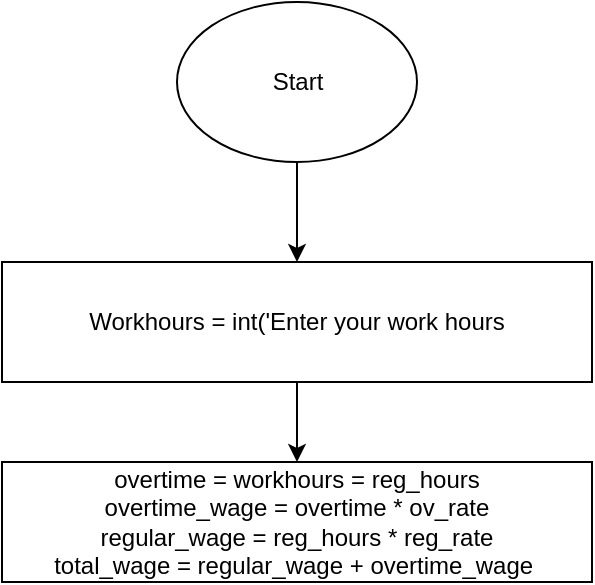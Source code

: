 <mxfile>
    <diagram id="-Yu0mwiVNblJSB_4hLcc" name="Page-1">
        <mxGraphModel dx="746" dy="355" grid="1" gridSize="10" guides="1" tooltips="1" connect="1" arrows="1" fold="1" page="1" pageScale="1" pageWidth="850" pageHeight="1100" math="0" shadow="0">
            <root>
                <mxCell id="0"/>
                <mxCell id="1" parent="0"/>
                <mxCell id="8" style="edgeStyle=none;html=1;" edge="1" parent="1" source="2" target="6">
                    <mxGeometry relative="1" as="geometry"/>
                </mxCell>
                <mxCell id="2" value="Workhours = int('Enter your work hours" style="rounded=0;whiteSpace=wrap;html=1;" vertex="1" parent="1">
                    <mxGeometry x="278" y="170" width="295" height="60" as="geometry"/>
                </mxCell>
                <mxCell id="4" style="edgeStyle=none;html=1;" edge="1" parent="1" source="3" target="2">
                    <mxGeometry relative="1" as="geometry"/>
                </mxCell>
                <mxCell id="3" value="Start" style="ellipse;whiteSpace=wrap;html=1;align=center;" vertex="1" parent="1">
                    <mxGeometry x="365.5" y="40" width="120" height="80" as="geometry"/>
                </mxCell>
                <mxCell id="6" value="overtime = workhours = reg_hours&lt;br&gt;overtime_wage = overtime * ov_rate&lt;br&gt;regular_wage = reg_hours * reg_rate&lt;br&gt;total_wage = regular_wage + overtime_wage&amp;nbsp;" style="rounded=0;whiteSpace=wrap;html=1;" vertex="1" parent="1">
                    <mxGeometry x="278" y="270" width="295" height="60" as="geometry"/>
                </mxCell>
            </root>
        </mxGraphModel>
    </diagram>
</mxfile>